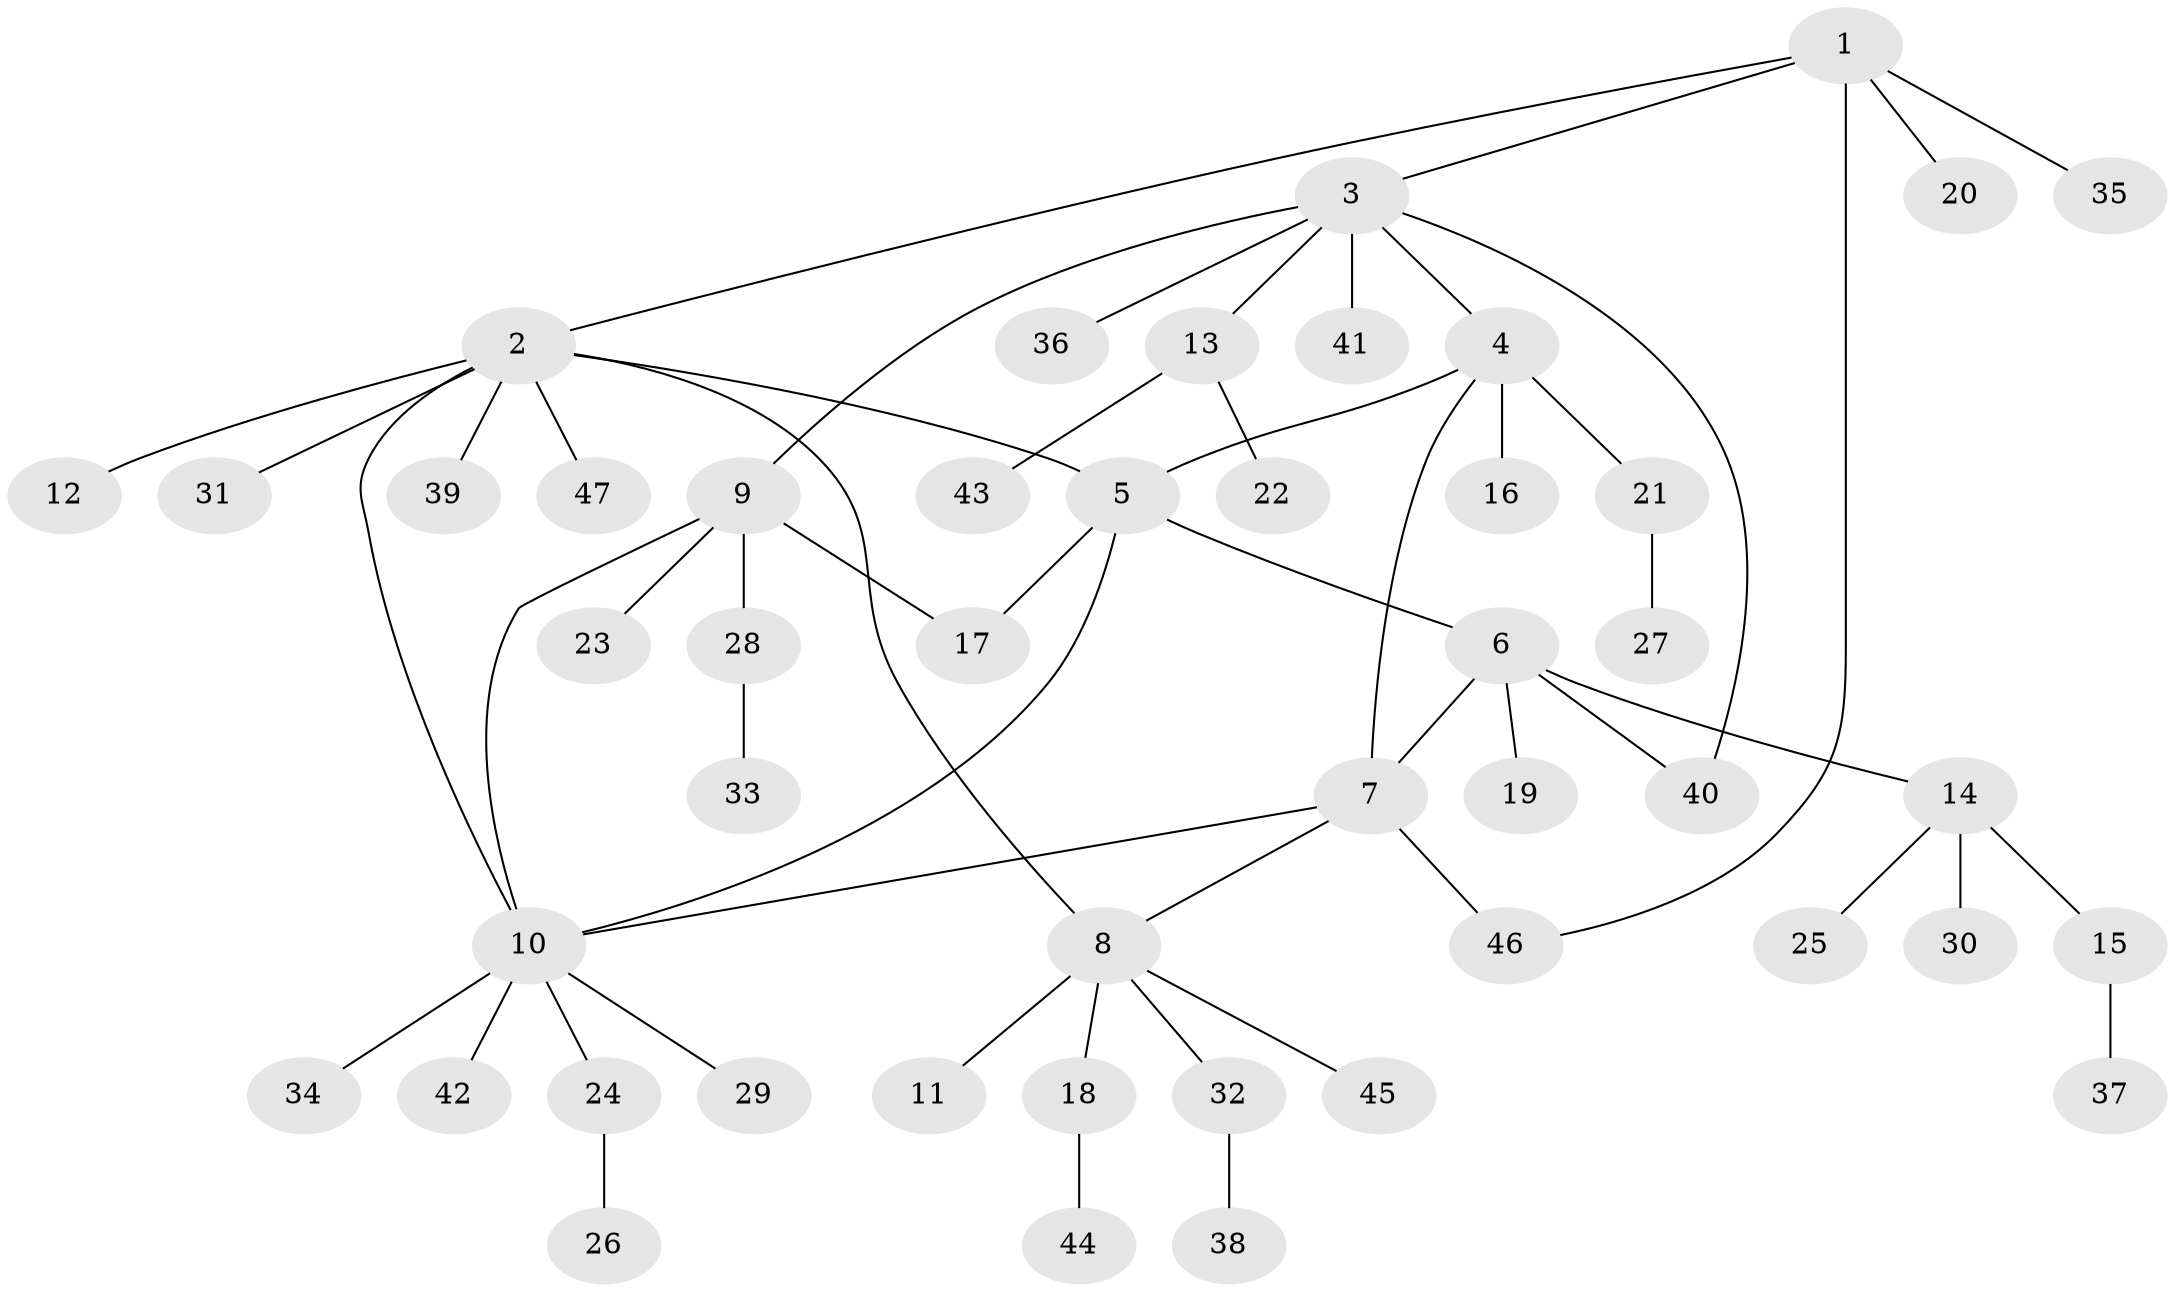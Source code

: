 // Generated by graph-tools (version 1.1) at 2025/50/03/09/25 03:50:37]
// undirected, 47 vertices, 55 edges
graph export_dot {
graph [start="1"]
  node [color=gray90,style=filled];
  1;
  2;
  3;
  4;
  5;
  6;
  7;
  8;
  9;
  10;
  11;
  12;
  13;
  14;
  15;
  16;
  17;
  18;
  19;
  20;
  21;
  22;
  23;
  24;
  25;
  26;
  27;
  28;
  29;
  30;
  31;
  32;
  33;
  34;
  35;
  36;
  37;
  38;
  39;
  40;
  41;
  42;
  43;
  44;
  45;
  46;
  47;
  1 -- 2;
  1 -- 3;
  1 -- 20;
  1 -- 35;
  1 -- 46;
  2 -- 5;
  2 -- 8;
  2 -- 10;
  2 -- 12;
  2 -- 31;
  2 -- 39;
  2 -- 47;
  3 -- 4;
  3 -- 9;
  3 -- 13;
  3 -- 36;
  3 -- 40;
  3 -- 41;
  4 -- 5;
  4 -- 7;
  4 -- 16;
  4 -- 21;
  5 -- 6;
  5 -- 10;
  5 -- 17;
  6 -- 7;
  6 -- 14;
  6 -- 19;
  6 -- 40;
  7 -- 8;
  7 -- 10;
  7 -- 46;
  8 -- 11;
  8 -- 18;
  8 -- 32;
  8 -- 45;
  9 -- 10;
  9 -- 17;
  9 -- 23;
  9 -- 28;
  10 -- 24;
  10 -- 29;
  10 -- 34;
  10 -- 42;
  13 -- 22;
  13 -- 43;
  14 -- 15;
  14 -- 25;
  14 -- 30;
  15 -- 37;
  18 -- 44;
  21 -- 27;
  24 -- 26;
  28 -- 33;
  32 -- 38;
}

